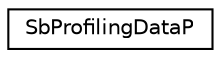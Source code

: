 digraph "Graphical Class Hierarchy"
{
 // LATEX_PDF_SIZE
  edge [fontname="Helvetica",fontsize="10",labelfontname="Helvetica",labelfontsize="10"];
  node [fontname="Helvetica",fontsize="10",shape=record];
  rankdir="LR";
  Node0 [label="SbProfilingDataP",height=0.2,width=0.4,color="black", fillcolor="white", style="filled",URL="$classSbProfilingDataP.html",tooltip=" "];
}
